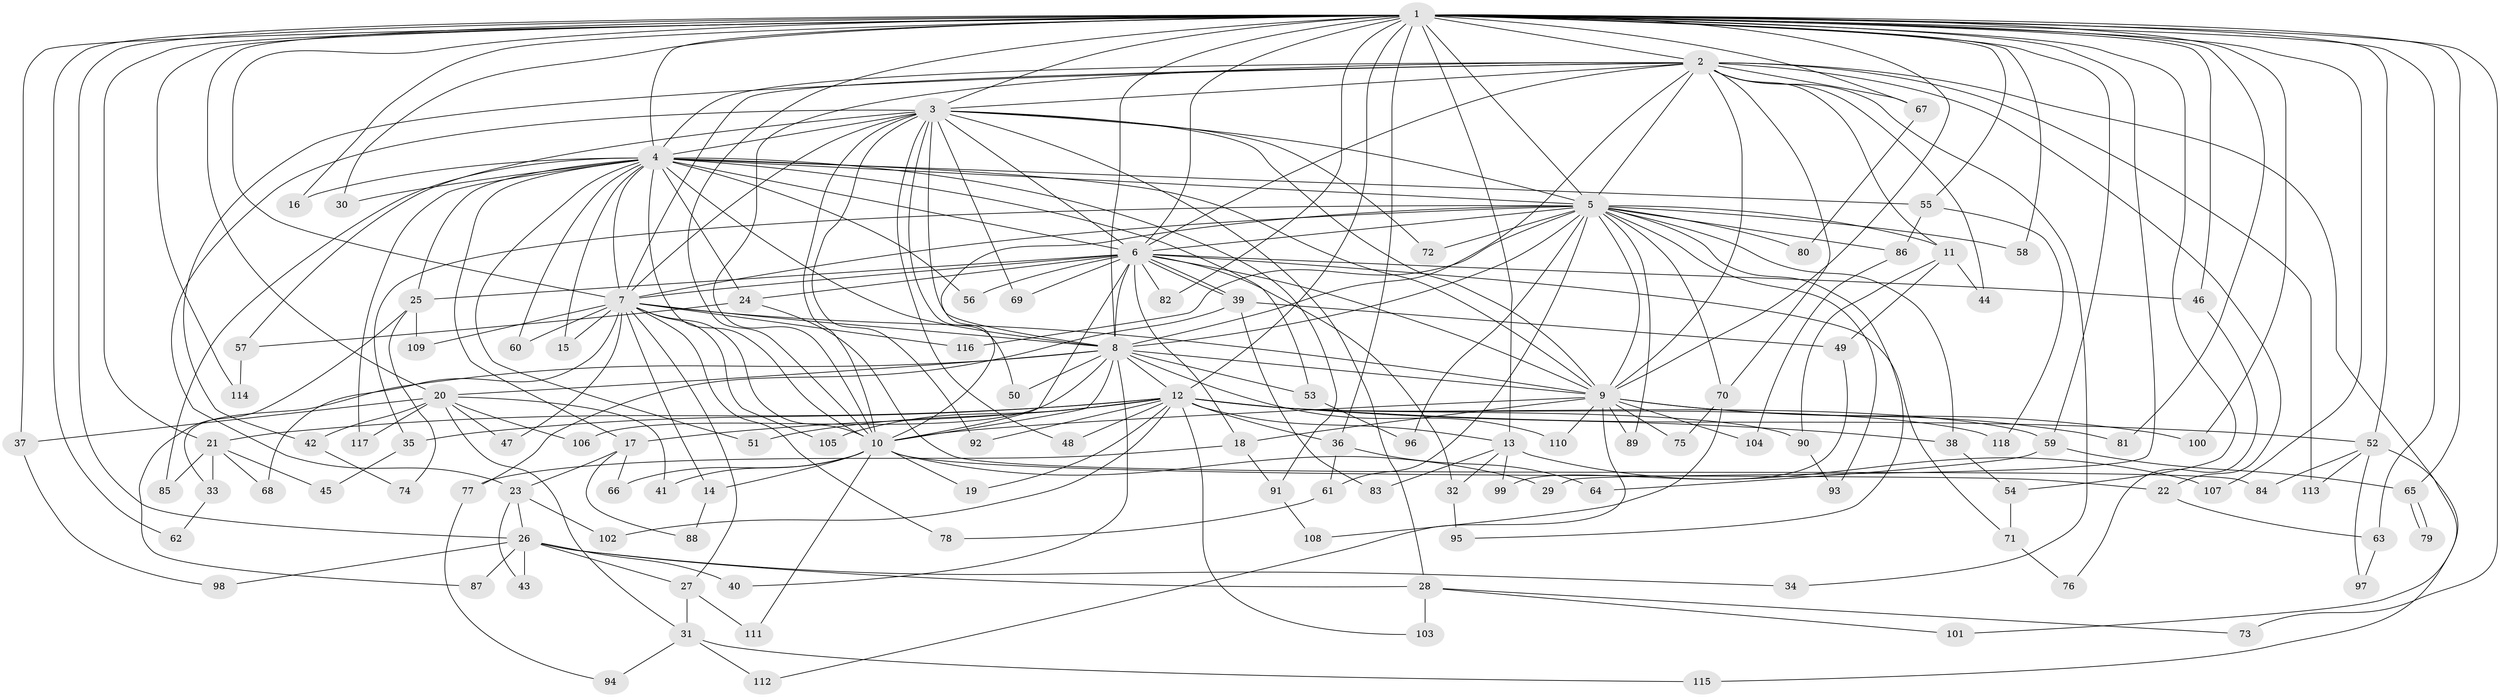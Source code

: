 // coarse degree distribution, {27: 0.012048192771084338, 22: 0.012048192771084338, 18: 0.024096385542168676, 25: 0.012048192771084338, 10: 0.012048192771084338, 16: 0.012048192771084338, 13: 0.012048192771084338, 14: 0.012048192771084338, 6: 0.024096385542168676, 3: 0.1927710843373494, 1: 0.03614457831325301, 5: 0.04819277108433735, 4: 0.060240963855421686, 8: 0.03614457831325301, 2: 0.4939759036144578}
// Generated by graph-tools (version 1.1) at 2025/49/03/04/25 22:49:43]
// undirected, 118 vertices, 261 edges
graph export_dot {
  node [color=gray90,style=filled];
  1;
  2;
  3;
  4;
  5;
  6;
  7;
  8;
  9;
  10;
  11;
  12;
  13;
  14;
  15;
  16;
  17;
  18;
  19;
  20;
  21;
  22;
  23;
  24;
  25;
  26;
  27;
  28;
  29;
  30;
  31;
  32;
  33;
  34;
  35;
  36;
  37;
  38;
  39;
  40;
  41;
  42;
  43;
  44;
  45;
  46;
  47;
  48;
  49;
  50;
  51;
  52;
  53;
  54;
  55;
  56;
  57;
  58;
  59;
  60;
  61;
  62;
  63;
  64;
  65;
  66;
  67;
  68;
  69;
  70;
  71;
  72;
  73;
  74;
  75;
  76;
  77;
  78;
  79;
  80;
  81;
  82;
  83;
  84;
  85;
  86;
  87;
  88;
  89;
  90;
  91;
  92;
  93;
  94;
  95;
  96;
  97;
  98;
  99;
  100;
  101;
  102;
  103;
  104;
  105;
  106;
  107;
  108;
  109;
  110;
  111;
  112;
  113;
  114;
  115;
  116;
  117;
  118;
  1 -- 2;
  1 -- 3;
  1 -- 4;
  1 -- 5;
  1 -- 6;
  1 -- 7;
  1 -- 8;
  1 -- 9;
  1 -- 10;
  1 -- 12;
  1 -- 13;
  1 -- 16;
  1 -- 20;
  1 -- 21;
  1 -- 26;
  1 -- 29;
  1 -- 30;
  1 -- 36;
  1 -- 37;
  1 -- 46;
  1 -- 52;
  1 -- 54;
  1 -- 55;
  1 -- 58;
  1 -- 59;
  1 -- 62;
  1 -- 63;
  1 -- 65;
  1 -- 67;
  1 -- 73;
  1 -- 81;
  1 -- 82;
  1 -- 100;
  1 -- 107;
  1 -- 114;
  2 -- 3;
  2 -- 4;
  2 -- 5;
  2 -- 6;
  2 -- 7;
  2 -- 8;
  2 -- 9;
  2 -- 10;
  2 -- 11;
  2 -- 22;
  2 -- 34;
  2 -- 42;
  2 -- 44;
  2 -- 67;
  2 -- 70;
  2 -- 101;
  2 -- 113;
  3 -- 4;
  3 -- 5;
  3 -- 6;
  3 -- 7;
  3 -- 8;
  3 -- 9;
  3 -- 10;
  3 -- 23;
  3 -- 28;
  3 -- 48;
  3 -- 50;
  3 -- 57;
  3 -- 69;
  3 -- 72;
  3 -- 92;
  4 -- 5;
  4 -- 6;
  4 -- 7;
  4 -- 8;
  4 -- 9;
  4 -- 10;
  4 -- 15;
  4 -- 16;
  4 -- 17;
  4 -- 24;
  4 -- 25;
  4 -- 30;
  4 -- 51;
  4 -- 53;
  4 -- 55;
  4 -- 56;
  4 -- 60;
  4 -- 85;
  4 -- 91;
  4 -- 117;
  5 -- 6;
  5 -- 7;
  5 -- 8;
  5 -- 9;
  5 -- 10;
  5 -- 11;
  5 -- 35;
  5 -- 38;
  5 -- 58;
  5 -- 61;
  5 -- 70;
  5 -- 72;
  5 -- 80;
  5 -- 86;
  5 -- 89;
  5 -- 93;
  5 -- 95;
  5 -- 96;
  5 -- 116;
  6 -- 7;
  6 -- 8;
  6 -- 9;
  6 -- 10;
  6 -- 18;
  6 -- 24;
  6 -- 25;
  6 -- 32;
  6 -- 39;
  6 -- 39;
  6 -- 46;
  6 -- 56;
  6 -- 69;
  6 -- 71;
  6 -- 82;
  7 -- 8;
  7 -- 9;
  7 -- 10;
  7 -- 14;
  7 -- 15;
  7 -- 27;
  7 -- 47;
  7 -- 60;
  7 -- 68;
  7 -- 78;
  7 -- 105;
  7 -- 109;
  7 -- 116;
  8 -- 9;
  8 -- 10;
  8 -- 12;
  8 -- 20;
  8 -- 33;
  8 -- 40;
  8 -- 50;
  8 -- 53;
  8 -- 106;
  8 -- 110;
  9 -- 10;
  9 -- 18;
  9 -- 75;
  9 -- 81;
  9 -- 89;
  9 -- 100;
  9 -- 104;
  9 -- 110;
  9 -- 112;
  10 -- 14;
  10 -- 19;
  10 -- 22;
  10 -- 29;
  10 -- 41;
  10 -- 66;
  10 -- 111;
  11 -- 44;
  11 -- 49;
  11 -- 90;
  12 -- 13;
  12 -- 17;
  12 -- 19;
  12 -- 21;
  12 -- 35;
  12 -- 36;
  12 -- 38;
  12 -- 48;
  12 -- 51;
  12 -- 52;
  12 -- 59;
  12 -- 90;
  12 -- 92;
  12 -- 102;
  12 -- 103;
  12 -- 105;
  12 -- 118;
  13 -- 32;
  13 -- 83;
  13 -- 99;
  13 -- 107;
  14 -- 88;
  17 -- 23;
  17 -- 66;
  17 -- 88;
  18 -- 77;
  18 -- 91;
  20 -- 31;
  20 -- 37;
  20 -- 41;
  20 -- 42;
  20 -- 47;
  20 -- 106;
  20 -- 117;
  21 -- 33;
  21 -- 45;
  21 -- 68;
  21 -- 85;
  22 -- 63;
  23 -- 26;
  23 -- 43;
  23 -- 102;
  24 -- 57;
  24 -- 84;
  25 -- 74;
  25 -- 87;
  25 -- 109;
  26 -- 27;
  26 -- 28;
  26 -- 34;
  26 -- 40;
  26 -- 43;
  26 -- 87;
  26 -- 98;
  27 -- 31;
  27 -- 111;
  28 -- 73;
  28 -- 101;
  28 -- 103;
  31 -- 94;
  31 -- 112;
  31 -- 115;
  32 -- 95;
  33 -- 62;
  35 -- 45;
  36 -- 61;
  36 -- 64;
  37 -- 98;
  38 -- 54;
  39 -- 49;
  39 -- 77;
  39 -- 83;
  42 -- 74;
  46 -- 76;
  49 -- 99;
  52 -- 84;
  52 -- 97;
  52 -- 113;
  52 -- 115;
  53 -- 96;
  54 -- 71;
  55 -- 86;
  55 -- 118;
  57 -- 114;
  59 -- 64;
  59 -- 65;
  61 -- 78;
  63 -- 97;
  65 -- 79;
  65 -- 79;
  67 -- 80;
  70 -- 75;
  70 -- 108;
  71 -- 76;
  77 -- 94;
  86 -- 104;
  90 -- 93;
  91 -- 108;
}
